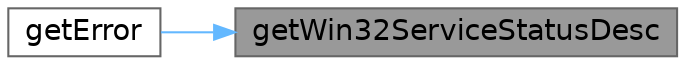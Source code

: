 digraph "getWin32ServiceStatusDesc"
{
 // LATEX_PDF_SIZE
  bgcolor="transparent";
  edge [fontname=Helvetica,fontsize=14,labelfontname=Helvetica,labelfontsize=14];
  node [fontname=Helvetica,fontsize=14,shape=box,height=0.2,width=0.4];
  rankdir="RL";
  Node1 [id="Node000001",label="getWin32ServiceStatusDesc",height=0.2,width=0.4,color="gray40", fillcolor="grey60", style="filled", fontcolor="black",tooltip=" "];
  Node1 -> Node2 [id="edge1_Node000001_Node000002",dir="back",color="steelblue1",style="solid",tooltip=" "];
  Node2 [id="Node000002",label="getError",height=0.2,width=0.4,color="grey40", fillcolor="white", style="filled",URL="$df/d28/classWin32Service.html#a24ada5decce3d1b79cd82f5a90ccf404",tooltip=" "];
}
